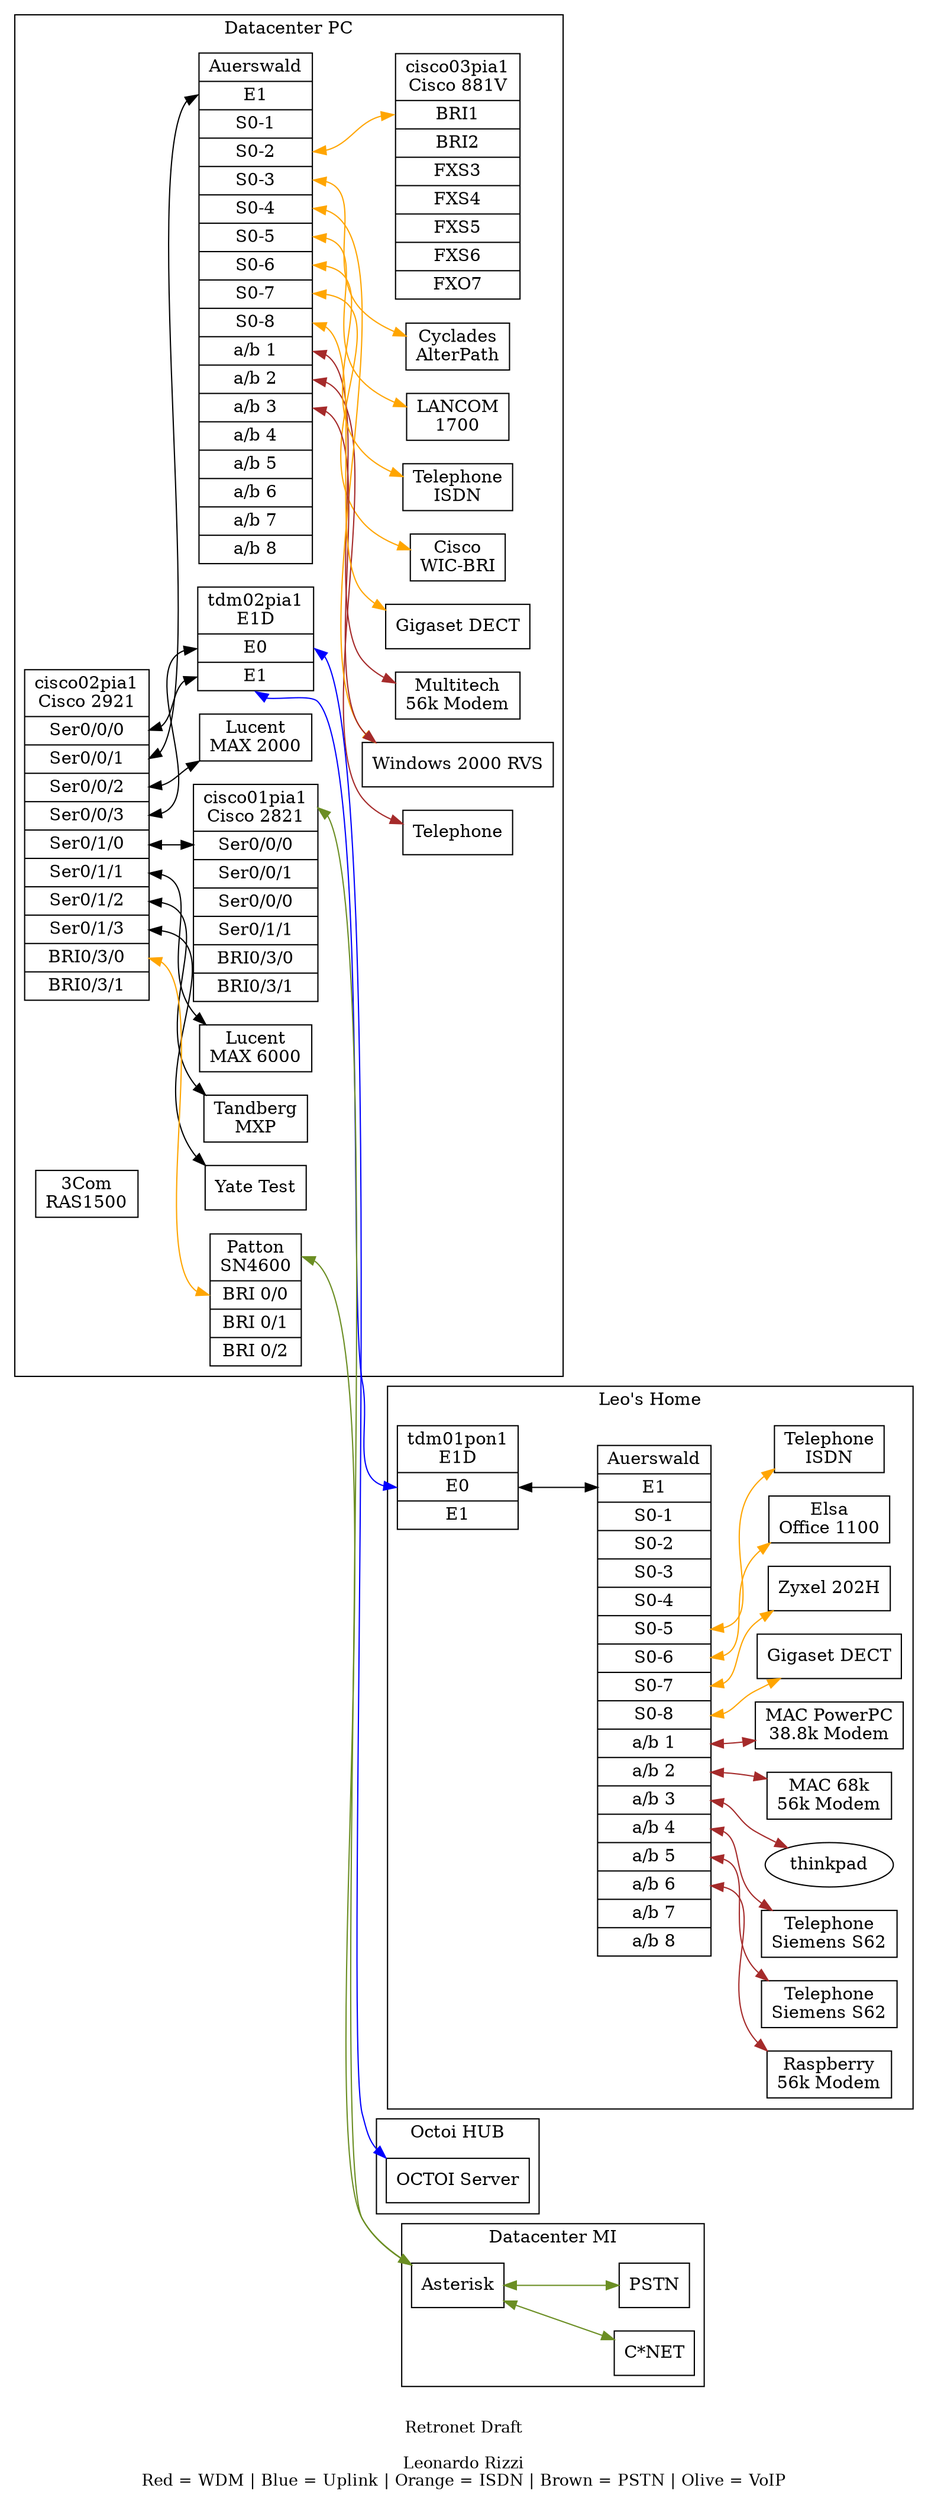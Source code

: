 graph TDM {
//graph [nodesep=0.5, ranksep=0.5];
//rankdir=RL;
rankdir=LR;
//clusterrank=none
compound=true;
edge [dir="both"]
//concentrate=true

subgraph cluster0 {
  label="Datacenter PC";
  compt01pia1 [shape=record,label="<host>Auerswald|<e1>E1|<s01>S0-1|<s02>S0-2|<s03>S0-3|<s04>S0-4|<s05>S0-5|<s06>S0-6|<s07>S0-7|<s08>S0-8|<ab1>a/b 1|<ab2>a/b 2|<ab3>a/b 3|<ab4>a/b 4|<ab5>a/b 5|<ab6>a/b 6|<ab7>a/b 7|<ab8>a/b 8"];
  //tdm01pia1 [shape=record,label="<host>tdm01pia1\nPacketBand|<e1>E1"];
  tdm02pia1 [shape=record,label="<host>tdm02pia1\nE1D|<e0>E0|<e1>E1"];

  cisco01pia1 [shape=record,label="<host>cisco01pia1\nCisco 2821|<s000>Ser0/0/0|<s001>Ser0/0/1|<s010>Ser0/0/0|<s011>Ser0/1/1|<bri030>BRI0/3/0|<bri031>BRI0/3/1"];
  cisco02pia1 [shape=record,label="<host>cisco02pia1\nCisco 2921|<s000>Ser0/0/0|<s001>Ser0/0/1|<s002>Ser0/0/2|<s003>Ser0/0/3|<s010>Ser0/1/0|<s011>Ser0/1/1|<s012>Ser0/1/2|<s013>Ser0/1/3|<bri030>BRI0/3/0|<bri031>BRI0/3/1"];

  cisco03pia1 [shape=record,label="<host>cisco03pia1\nCisco 881V|<bri1>BRI1|<bri2>BRI2|<fxs3>FXS3|<fxs4>FXS4|<fxs5>FXS5|<fxs6>FXS6|<fxo7>FXO7"];


  ras01pia1 [shape=record,label="<host>3Com\nRAS1500"]
  max01pia1 [shape=record,label="<host>Lucent\nMAX 2000"]
  max02pia1 [shape=record,label="<host>Lucent\nMAX 6000"]
  tandberg01 [shape=record,label="<host>Tandberg\nMXP"]

  tsrv01 [shape=record,label="<host>Cyclades\nAlterPath"]

  r01pia1 [shape=record,label="<host>Cisco\nWIC-BRI"]
  r02pia1 [shape=record,label="<host>LANCOM\n1700"]

  modem01pia1 [shape=record,label="Multitech\n56k Modem"];

  tel01pia1 [shape=record,label="Telephone"];

  win2000 [shape=record,label="Windows 2000 RVS"];
  yate01 [shape=record,label="Yate Test"];


  gigaset01pia1 [shape=record,label="Gigaset DECT"];

  itel01pia1 [shape=record,label="Telephone\nISDN"];

  patton01 [shape=record,label="<host>Patton\nSN4600|<bri00>BRI 0/0|<bri01>BRI 0/1|<bri02>BRI 0/2"]

  subgraph cluster_00 {
  label="External"
//  Telnet [shape=record,label="<host>Telnet|<transit>Transit|<access>Access"];
//  MinapF [shape=record,label="<host>Minap Telnet|<p01>Port 01|<p02> Port 02|<p03> Port 03"];
}
}

subgraph cluster1 {
  label="Datacenter MI";
  //compt01mil1 [shape=record,label="<host>compt01mil1\nAuerswald|<e1>E1|<s01>S0-1|<s02>S0-2|<s03>S0-3|<s04>S0-4|<s05>S0-5|<s06>S0-6|<s07>S0-7|<s08>S0-8|"];
  //tdm01mil1 [shape=record,label="<host>tdm01mil1\nPacketBand|<e1>E1"];
  
  //r01mil1 [shape=record,label="<host>Cisco\nWIC-BRI"]
  //patton01mil1 [shape=record,label="<host>Patton\nSmartNode"]
  pbx02mil1 [shape=record,label="<host>Asterisk"]

  cnet [shape=record,label="<host>C*NET"]
  pstn [shape=record,label="<host>PSTN"]

  // Service provider
  subgraph cluster_10 {
  label="External"
}
}

subgraph cluster2 {
  label="Leo's Home";
  compt01pon1 [shape=record,label="<host>Auerswald|<e1>E1|<s01>S0-1|<s02>S0-2|<s03>S0-3|<s04>S0-4|<s05>S0-5|<s06>S0-6|<s07>S0-7|<s08>S0-8|<ab1>a/b 1|<ab2>a/b 2|<ab3>a/b 3|<ab4>a/b 4|<ab5>a/b 5|<ab6>a/b 6|<ab7>a/b 7|<ab8>a/b 8"];
  tdm01pon1 [shape=record,label="<host>tdm01pon1\nE1D|<e0>E0|<e1>E1"];

  gigaset01pon1 [shape=record,label="Gigaset DECT"];
  r02pon1 [shape=record,label="Zyxel 202H"]
  r01pon1 [shape=record,label="Elsa\nOffice 1100"]


  tel01pon1 [shape=record,label="Telephone\nSiemens S62"];
  tel02pon1 [shape=record,label="Telephone\nSiemens S62"];

  itel01pon1 [shape=record,label="Telephone\nISDN"];
  
  modem01pon1 [shape=record,label="MAC PowerPC\n38.8k Modem"];
  modem02pon1 [shape=record,label="MAC 68k\n56k Modem"];
  modem03pon1 [shape=record,label="Raspberry\n56k Modem"];

  thinkpad


  // Service provider
  subgraph cluster_20 {
  label="External"
}
}

subgraph cluster3 {
  label="Octoi HUB";


  octoihub [shape=record,label="OCTOI Server"];

}


//tdm01mil1:host -- tdm01pia1:host [color=blue]
tdm02pia1:e1 -- tdm01pon1:e0 [color=blue]
tdm02pia1:e0 -- octoihub:host [color=blue]

//PIA1 E1 Switch
cisco02pia1:s000 -- tdm02pia1:e1
cisco02pia1:s001 -- compt01pia1:e1
cisco02pia1:s002 -- max01pia1:e1
cisco02pia1:s003 -- tdm02pia1:e0
cisco02pia1:s010 -- cisco01pia1:s000
cisco02pia1:s011 -- max02pia1
cisco02pia1:s012 -- tandberg01
cisco02pia1:s013 -- yate01




cisco02pia1:bri030 -- patton01:bri00 [color=orange]



//compt01pia1:s01 -- patton01 [color=orange] temporary at PON1

compt01pia1:s05 -- r02pia1 [color=orange]
compt01pia1:s06 -- itel01pia1 [color=orange]
compt01pia1:s07 -- r01pia1 [color=orange]
compt01pia1:s08 -- gigaset01pia1 [color=orange]

compt01pia1:ab1 -- modem01pia1 [color=brown]
compt01pia1:ab2 -- tel01pia1 [color=brown]

compt01pia1:s04 -- win2000 [color=orange]
compt01pia1:ab3 -- win2000 [color=brown]

compt01pia1:s02 -- cisco03pia1:bri1 [color=orange]

compt01pia1:s03 -- tsrv01 [color=orange]


//MIL1
//tdm01mil1:e1 -- compt01mil1:e1 
//compt01mil1:s01 -- r01mil1 [color=orange]
//compt01mil1:s02 -- patton01mil1 [color=orange]
cisco01pia1:host -- pbx02mil1 [color=olivedrab]
patton01:host -- pbx02mil1 [color=olivedrab]
pbx02mil1 -- cnet [color=olivedrab]
pbx02mil1 -- pstn [color=olivedrab]

//PON
tdm01pon1:e0 -- compt01pon1:e1


compt01pon1:s05 -- itel01pon1 [color=orange]
compt01pon1:s06 -- r01pon1 [color=orange]
compt01pon1:s07 -- r02pon1 [color=orange]
compt01pon1:s08 -- gigaset01pon1 [color=orange]

compt01pon1:ab1 -- modem01pon1 [color=brown]
compt01pon1:ab2 -- modem02pon1 [color=brown]
compt01pon1:ab3 -- thinkpad [color=brown]
compt01pon1:ab4 -- tel01pon1 [color=brown]
compt01pon1:ab5 -- tel02pon1 [color=brown]
compt01pon1:ab6 -- modem03pon1 [color=brown]



label = "\nRetronet Draft\n\nLeonardo Rizzi\nRed = WDM | Blue = Uplink | Orange = ISDN | Brown = PSTN | Olive = VoIP";
fontsize=13;
}